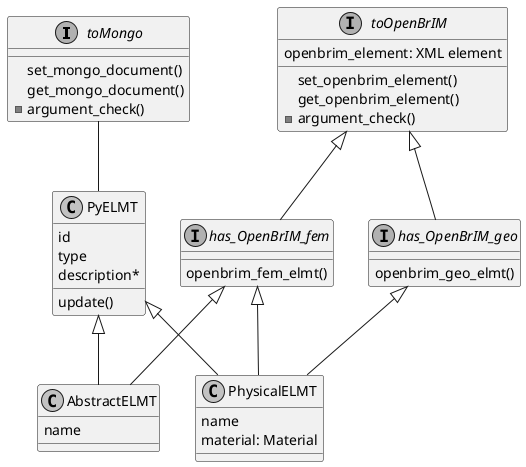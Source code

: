 @startuml

top to bottom direction
' left to right direction

skinparam shadowing false
skinparam monochrome true


Interface toMongo{
    set_mongo_document()
    get_mongo_document()
    - argument_check()
}

class PyELMT{
    id
    type
    description*
    update()
}

class AbstractELMT{
    name
}

class PhysicalELMT{
    name
    material: Material
}

' hide PhysicalELMT circle

Interface toOpenBrIM{
    openbrim_element: XML element
    set_openbrim_element()
    get_openbrim_element()
    - argument_check()
}

Interface has_OpenBrIM_fem{
    openbrim_fem_elmt()
}

Interface has_OpenBrIM_geo{
    openbrim_geo_elmt()
}

PyELMT <|-- AbstractELMT
PyELMT <|-- PhysicalELMT
has_OpenBrIM_fem <|-- AbstractELMT
has_OpenBrIM_fem <|-- PhysicalELMT
has_OpenBrIM_geo <|-- PhysicalELMT

toOpenBrIM <|-- has_OpenBrIM_fem
toOpenBrIM <|-- has_OpenBrIM_geo
toMongo -- PyELMT

@enduml
